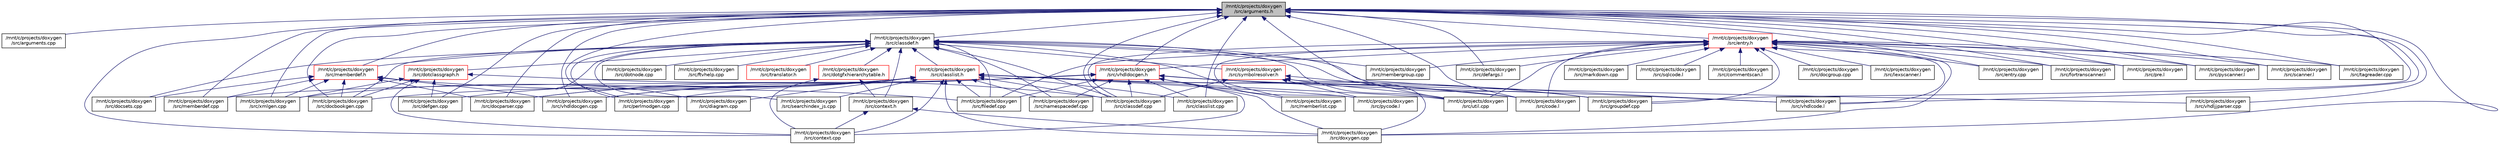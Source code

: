 digraph "/mnt/c/projects/doxygen/src/arguments.h"
{
 // LATEX_PDF_SIZE
  edge [fontname="Helvetica",fontsize="10",labelfontname="Helvetica",labelfontsize="10"];
  node [fontname="Helvetica",fontsize="10",shape=record];
  Node1 [label="/mnt/c/projects/doxygen\l/src/arguments.h",height=0.2,width=0.4,color="black", fillcolor="grey75", style="filled", fontcolor="black",tooltip=" "];
  Node1 -> Node2 [dir="back",color="midnightblue",fontsize="10",style="solid",fontname="Helvetica"];
  Node2 [label="/mnt/c/projects/doxygen\l/src/arguments.cpp",height=0.2,width=0.4,color="black", fillcolor="white", style="filled",URL="$arguments_8cpp.html",tooltip=" "];
  Node1 -> Node3 [dir="back",color="midnightblue",fontsize="10",style="solid",fontname="Helvetica"];
  Node3 [label="/mnt/c/projects/doxygen\l/src/classdef.cpp",height=0.2,width=0.4,color="black", fillcolor="white", style="filled",URL="$classdef_8cpp.html",tooltip=" "];
  Node1 -> Node4 [dir="back",color="midnightblue",fontsize="10",style="solid",fontname="Helvetica"];
  Node4 [label="/mnt/c/projects/doxygen\l/src/classdef.h",height=0.2,width=0.4,color="black", fillcolor="white", style="filled",URL="$classdef_8h.html",tooltip=" "];
  Node4 -> Node3 [dir="back",color="midnightblue",fontsize="10",style="solid",fontname="Helvetica"];
  Node4 -> Node5 [dir="back",color="midnightblue",fontsize="10",style="solid",fontname="Helvetica"];
  Node5 [label="/mnt/c/projects/doxygen\l/src/classlist.h",height=0.2,width=0.4,color="red", fillcolor="white", style="filled",URL="$classlist_8h.html",tooltip=" "];
  Node5 -> Node3 [dir="back",color="midnightblue",fontsize="10",style="solid",fontname="Helvetica"];
  Node5 -> Node6 [dir="back",color="midnightblue",fontsize="10",style="solid",fontname="Helvetica"];
  Node6 [label="/mnt/c/projects/doxygen\l/src/classlist.cpp",height=0.2,width=0.4,color="black", fillcolor="white", style="filled",URL="$classlist_8cpp.html",tooltip=" "];
  Node5 -> Node7 [dir="back",color="midnightblue",fontsize="10",style="solid",fontname="Helvetica"];
  Node7 [label="/mnt/c/projects/doxygen\l/src/code.l",height=0.2,width=0.4,color="black", fillcolor="white", style="filled",URL="$code_8l.html",tooltip=" "];
  Node5 -> Node8 [dir="back",color="midnightblue",fontsize="10",style="solid",fontname="Helvetica"];
  Node8 [label="/mnt/c/projects/doxygen\l/src/context.cpp",height=0.2,width=0.4,color="black", fillcolor="white", style="filled",URL="$context_8cpp.html",tooltip=" "];
  Node5 -> Node9 [dir="back",color="midnightblue",fontsize="10",style="solid",fontname="Helvetica"];
  Node9 [label="/mnt/c/projects/doxygen\l/src/defgen.cpp",height=0.2,width=0.4,color="black", fillcolor="white", style="filled",URL="$defgen_8cpp.html",tooltip=" "];
  Node5 -> Node10 [dir="back",color="midnightblue",fontsize="10",style="solid",fontname="Helvetica"];
  Node10 [label="/mnt/c/projects/doxygen\l/src/diagram.cpp",height=0.2,width=0.4,color="black", fillcolor="white", style="filled",URL="$diagram_8cpp.html",tooltip=" "];
  Node5 -> Node11 [dir="back",color="midnightblue",fontsize="10",style="solid",fontname="Helvetica"];
  Node11 [label="/mnt/c/projects/doxygen\l/src/docbookgen.cpp",height=0.2,width=0.4,color="black", fillcolor="white", style="filled",URL="$docbookgen_8cpp.html",tooltip=" "];
  Node5 -> Node12 [dir="back",color="midnightblue",fontsize="10",style="solid",fontname="Helvetica"];
  Node12 [label="/mnt/c/projects/doxygen\l/src/docparser.cpp",height=0.2,width=0.4,color="black", fillcolor="white", style="filled",URL="$docparser_8cpp.html",tooltip=" "];
  Node5 -> Node15 [dir="back",color="midnightblue",fontsize="10",style="solid",fontname="Helvetica"];
  Node15 [label="/mnt/c/projects/doxygen\l/src/doxygen.cpp",height=0.2,width=0.4,color="black", fillcolor="white", style="filled",URL="$doxygen_8cpp.html",tooltip=" "];
  Node5 -> Node16 [dir="back",color="midnightblue",fontsize="10",style="solid",fontname="Helvetica"];
  Node16 [label="/mnt/c/projects/doxygen\l/src/filedef.cpp",height=0.2,width=0.4,color="black", fillcolor="white", style="filled",URL="$filedef_8cpp.html",tooltip=" "];
  Node5 -> Node18 [dir="back",color="midnightblue",fontsize="10",style="solid",fontname="Helvetica"];
  Node18 [label="/mnt/c/projects/doxygen\l/src/groupdef.cpp",height=0.2,width=0.4,color="black", fillcolor="white", style="filled",URL="$groupdef_8cpp.html",tooltip=" "];
  Node5 -> Node21 [dir="back",color="midnightblue",fontsize="10",style="solid",fontname="Helvetica"];
  Node21 [label="/mnt/c/projects/doxygen\l/src/namespacedef.cpp",height=0.2,width=0.4,color="black", fillcolor="white", style="filled",URL="$namespacedef_8cpp.html",tooltip=" "];
  Node5 -> Node22 [dir="back",color="midnightblue",fontsize="10",style="solid",fontname="Helvetica"];
  Node22 [label="/mnt/c/projects/doxygen\l/src/perlmodgen.cpp",height=0.2,width=0.4,color="black", fillcolor="white", style="filled",URL="$perlmodgen_8cpp.html",tooltip=" "];
  Node5 -> Node23 [dir="back",color="midnightblue",fontsize="10",style="solid",fontname="Helvetica"];
  Node23 [label="/mnt/c/projects/doxygen\l/src/pycode.l",height=0.2,width=0.4,color="black", fillcolor="white", style="filled",URL="$pycode_8l.html",tooltip=" "];
  Node5 -> Node25 [dir="back",color="midnightblue",fontsize="10",style="solid",fontname="Helvetica"];
  Node25 [label="/mnt/c/projects/doxygen\l/src/searchindex_js.cpp",height=0.2,width=0.4,color="black", fillcolor="white", style="filled",URL="$searchindex__js_8cpp.html",tooltip=" "];
  Node5 -> Node26 [dir="back",color="midnightblue",fontsize="10",style="solid",fontname="Helvetica"];
  Node26 [label="/mnt/c/projects/doxygen\l/src/util.cpp",height=0.2,width=0.4,color="black", fillcolor="white", style="filled",URL="$util_8cpp.html",tooltip=" "];
  Node5 -> Node27 [dir="back",color="midnightblue",fontsize="10",style="solid",fontname="Helvetica"];
  Node27 [label="/mnt/c/projects/doxygen\l/src/vhdldocgen.cpp",height=0.2,width=0.4,color="black", fillcolor="white", style="filled",URL="$vhdldocgen_8cpp.html",tooltip=" "];
  Node5 -> Node28 [dir="back",color="midnightblue",fontsize="10",style="solid",fontname="Helvetica"];
  Node28 [label="/mnt/c/projects/doxygen\l/src/xmlgen.cpp",height=0.2,width=0.4,color="black", fillcolor="white", style="filled",URL="$xmlgen_8cpp.html",tooltip=" "];
  Node4 -> Node29 [dir="back",color="midnightblue",fontsize="10",style="solid",fontname="Helvetica"];
  Node29 [label="/mnt/c/projects/doxygen\l/src/context.h",height=0.2,width=0.4,color="black", fillcolor="white", style="filled",URL="$context_8h.html",tooltip=" "];
  Node29 -> Node8 [dir="back",color="midnightblue",fontsize="10",style="solid",fontname="Helvetica"];
  Node29 -> Node15 [dir="back",color="midnightblue",fontsize="10",style="solid",fontname="Helvetica"];
  Node4 -> Node10 [dir="back",color="midnightblue",fontsize="10",style="solid",fontname="Helvetica"];
  Node4 -> Node11 [dir="back",color="midnightblue",fontsize="10",style="solid",fontname="Helvetica"];
  Node4 -> Node30 [dir="back",color="midnightblue",fontsize="10",style="solid",fontname="Helvetica"];
  Node30 [label="/mnt/c/projects/doxygen\l/src/docsets.cpp",height=0.2,width=0.4,color="black", fillcolor="white", style="filled",URL="$docsets_8cpp.html",tooltip=" "];
  Node4 -> Node31 [dir="back",color="midnightblue",fontsize="10",style="solid",fontname="Helvetica"];
  Node31 [label="/mnt/c/projects/doxygen\l/src/dotclassgraph.h",height=0.2,width=0.4,color="red", fillcolor="white", style="filled",URL="$dotclassgraph_8h.html",tooltip=" "];
  Node31 -> Node3 [dir="back",color="midnightblue",fontsize="10",style="solid",fontname="Helvetica"];
  Node31 -> Node8 [dir="back",color="midnightblue",fontsize="10",style="solid",fontname="Helvetica"];
  Node31 -> Node9 [dir="back",color="midnightblue",fontsize="10",style="solid",fontname="Helvetica"];
  Node31 -> Node11 [dir="back",color="midnightblue",fontsize="10",style="solid",fontname="Helvetica"];
  Node31 -> Node28 [dir="back",color="midnightblue",fontsize="10",style="solid",fontname="Helvetica"];
  Node4 -> Node34 [dir="back",color="midnightblue",fontsize="10",style="solid",fontname="Helvetica"];
  Node34 [label="/mnt/c/projects/doxygen\l/src/dotgfxhierarchytable.h",height=0.2,width=0.4,color="red", fillcolor="white", style="filled",URL="$dotgfxhierarchytable_8h.html",tooltip=" "];
  Node34 -> Node8 [dir="back",color="midnightblue",fontsize="10",style="solid",fontname="Helvetica"];
  Node34 -> Node29 [dir="back",color="midnightblue",fontsize="10",style="solid",fontname="Helvetica"];
  Node4 -> Node35 [dir="back",color="midnightblue",fontsize="10",style="solid",fontname="Helvetica"];
  Node35 [label="/mnt/c/projects/doxygen\l/src/dotnode.cpp",height=0.2,width=0.4,color="black", fillcolor="white", style="filled",URL="$dotnode_8cpp.html",tooltip=" "];
  Node4 -> Node16 [dir="back",color="midnightblue",fontsize="10",style="solid",fontname="Helvetica"];
  Node4 -> Node36 [dir="back",color="midnightblue",fontsize="10",style="solid",fontname="Helvetica"];
  Node36 [label="/mnt/c/projects/doxygen\l/src/ftvhelp.cpp",height=0.2,width=0.4,color="black", fillcolor="white", style="filled",URL="$ftvhelp_8cpp.html",tooltip=" "];
  Node4 -> Node18 [dir="back",color="midnightblue",fontsize="10",style="solid",fontname="Helvetica"];
  Node4 -> Node37 [dir="back",color="midnightblue",fontsize="10",style="solid",fontname="Helvetica"];
  Node37 [label="/mnt/c/projects/doxygen\l/src/memberdef.h",height=0.2,width=0.4,color="red", fillcolor="white", style="filled",URL="$memberdef_8h.html",tooltip=" "];
  Node37 -> Node11 [dir="back",color="midnightblue",fontsize="10",style="solid",fontname="Helvetica"];
  Node37 -> Node12 [dir="back",color="midnightblue",fontsize="10",style="solid",fontname="Helvetica"];
  Node37 -> Node30 [dir="back",color="midnightblue",fontsize="10",style="solid",fontname="Helvetica"];
  Node37 -> Node16 [dir="back",color="midnightblue",fontsize="10",style="solid",fontname="Helvetica"];
  Node37 -> Node40 [dir="back",color="midnightblue",fontsize="10",style="solid",fontname="Helvetica"];
  Node40 [label="/mnt/c/projects/doxygen\l/src/memberdef.cpp",height=0.2,width=0.4,color="black", fillcolor="white", style="filled",URL="$memberdef_8cpp.html",tooltip=" "];
  Node37 -> Node27 [dir="back",color="midnightblue",fontsize="10",style="solid",fontname="Helvetica"];
  Node37 -> Node28 [dir="back",color="midnightblue",fontsize="10",style="solid",fontname="Helvetica"];
  Node4 -> Node71 [dir="back",color="midnightblue",fontsize="10",style="solid",fontname="Helvetica"];
  Node71 [label="/mnt/c/projects/doxygen\l/src/membergroup.cpp",height=0.2,width=0.4,color="black", fillcolor="white", style="filled",URL="$membergroup_8cpp.html",tooltip=" "];
  Node4 -> Node72 [dir="back",color="midnightblue",fontsize="10",style="solid",fontname="Helvetica"];
  Node72 [label="/mnt/c/projects/doxygen\l/src/memberlist.cpp",height=0.2,width=0.4,color="black", fillcolor="white", style="filled",URL="$memberlist_8cpp.html",tooltip=" "];
  Node4 -> Node21 [dir="back",color="midnightblue",fontsize="10",style="solid",fontname="Helvetica"];
  Node4 -> Node22 [dir="back",color="midnightblue",fontsize="10",style="solid",fontname="Helvetica"];
  Node4 -> Node25 [dir="back",color="midnightblue",fontsize="10",style="solid",fontname="Helvetica"];
  Node4 -> Node115 [dir="back",color="midnightblue",fontsize="10",style="solid",fontname="Helvetica"];
  Node115 [label="/mnt/c/projects/doxygen\l/src/symbolresolver.h",height=0.2,width=0.4,color="red", fillcolor="white", style="filled",URL="$symbolresolver_8h.html",tooltip=" "];
  Node115 -> Node3 [dir="back",color="midnightblue",fontsize="10",style="solid",fontname="Helvetica"];
  Node115 -> Node7 [dir="back",color="midnightblue",fontsize="10",style="solid",fontname="Helvetica"];
  Node115 -> Node15 [dir="back",color="midnightblue",fontsize="10",style="solid",fontname="Helvetica"];
  Node115 -> Node23 [dir="back",color="midnightblue",fontsize="10",style="solid",fontname="Helvetica"];
  Node115 -> Node26 [dir="back",color="midnightblue",fontsize="10",style="solid",fontname="Helvetica"];
  Node4 -> Node116 [dir="back",color="midnightblue",fontsize="10",style="solid",fontname="Helvetica"];
  Node116 [label="/mnt/c/projects/doxygen\l/src/translator.h",height=0.2,width=0.4,color="red", fillcolor="white", style="filled",URL="$translator_8h.html",tooltip=" "];
  Node4 -> Node26 [dir="back",color="midnightblue",fontsize="10",style="solid",fontname="Helvetica"];
  Node4 -> Node80 [dir="back",color="midnightblue",fontsize="10",style="solid",fontname="Helvetica"];
  Node80 [label="/mnt/c/projects/doxygen\l/src/vhdlcode.l",height=0.2,width=0.4,color="black", fillcolor="white", style="filled",URL="$vhdlcode_8l.html",tooltip=" "];
  Node1 -> Node6 [dir="back",color="midnightblue",fontsize="10",style="solid",fontname="Helvetica"];
  Node1 -> Node7 [dir="back",color="midnightblue",fontsize="10",style="solid",fontname="Helvetica"];
  Node1 -> Node8 [dir="back",color="midnightblue",fontsize="10",style="solid",fontname="Helvetica"];
  Node1 -> Node99 [dir="back",color="midnightblue",fontsize="10",style="solid",fontname="Helvetica"];
  Node99 [label="/mnt/c/projects/doxygen\l/src/defargs.l",height=0.2,width=0.4,color="black", fillcolor="white", style="filled",URL="$defargs_8l.html",tooltip=" "];
  Node1 -> Node9 [dir="back",color="midnightblue",fontsize="10",style="solid",fontname="Helvetica"];
  Node1 -> Node11 [dir="back",color="midnightblue",fontsize="10",style="solid",fontname="Helvetica"];
  Node1 -> Node12 [dir="back",color="midnightblue",fontsize="10",style="solid",fontname="Helvetica"];
  Node1 -> Node15 [dir="back",color="midnightblue",fontsize="10",style="solid",fontname="Helvetica"];
  Node1 -> Node61 [dir="back",color="midnightblue",fontsize="10",style="solid",fontname="Helvetica"];
  Node61 [label="/mnt/c/projects/doxygen\l/src/entry.cpp",height=0.2,width=0.4,color="black", fillcolor="white", style="filled",URL="$entry_8cpp.html",tooltip=" "];
  Node1 -> Node120 [dir="back",color="midnightblue",fontsize="10",style="solid",fontname="Helvetica"];
  Node120 [label="/mnt/c/projects/doxygen\l/src/entry.h",height=0.2,width=0.4,color="red", fillcolor="white", style="filled",URL="$entry_8h.html",tooltip=" "];
  Node120 -> Node3 [dir="back",color="midnightblue",fontsize="10",style="solid",fontname="Helvetica"];
  Node120 -> Node7 [dir="back",color="midnightblue",fontsize="10",style="solid",fontname="Helvetica"];
  Node120 -> Node47 [dir="back",color="midnightblue",fontsize="10",style="solid",fontname="Helvetica"];
  Node47 [label="/mnt/c/projects/doxygen\l/src/commentscan.l",height=0.2,width=0.4,color="black", fillcolor="white", style="filled",URL="$commentscan_8l.html",tooltip=" "];
  Node120 -> Node99 [dir="back",color="midnightblue",fontsize="10",style="solid",fontname="Helvetica"];
  Node120 -> Node51 [dir="back",color="midnightblue",fontsize="10",style="solid",fontname="Helvetica"];
  Node51 [label="/mnt/c/projects/doxygen\l/src/docgroup.cpp",height=0.2,width=0.4,color="black", fillcolor="white", style="filled",URL="$docgroup_8cpp.html",tooltip=" "];
  Node120 -> Node15 [dir="back",color="midnightblue",fontsize="10",style="solid",fontname="Helvetica"];
  Node120 -> Node61 [dir="back",color="midnightblue",fontsize="10",style="solid",fontname="Helvetica"];
  Node120 -> Node16 [dir="back",color="midnightblue",fontsize="10",style="solid",fontname="Helvetica"];
  Node120 -> Node63 [dir="back",color="midnightblue",fontsize="10",style="solid",fontname="Helvetica"];
  Node63 [label="/mnt/c/projects/doxygen\l/src/fortranscanner.l",height=0.2,width=0.4,color="black", fillcolor="white", style="filled",URL="$fortranscanner_8l.html",tooltip=" "];
  Node120 -> Node18 [dir="back",color="midnightblue",fontsize="10",style="solid",fontname="Helvetica"];
  Node120 -> Node105 [dir="back",color="midnightblue",fontsize="10",style="solid",fontname="Helvetica"];
  Node105 [label="/mnt/c/projects/doxygen\l/src/lexscanner.l",height=0.2,width=0.4,color="black", fillcolor="white", style="filled",URL="$lexscanner_8l.html",tooltip=" "];
  Node120 -> Node70 [dir="back",color="midnightblue",fontsize="10",style="solid",fontname="Helvetica"];
  Node70 [label="/mnt/c/projects/doxygen\l/src/markdown.cpp",height=0.2,width=0.4,color="black", fillcolor="white", style="filled",URL="$markdown_8cpp.html",tooltip=" "];
  Node120 -> Node71 [dir="back",color="midnightblue",fontsize="10",style="solid",fontname="Helvetica"];
  Node120 -> Node84 [dir="back",color="midnightblue",fontsize="10",style="solid",fontname="Helvetica"];
  Node84 [label="/mnt/c/projects/doxygen\l/src/pre.l",height=0.2,width=0.4,color="black", fillcolor="white", style="filled",URL="$pre_8l.html",tooltip=" "];
  Node120 -> Node23 [dir="back",color="midnightblue",fontsize="10",style="solid",fontname="Helvetica"];
  Node120 -> Node85 [dir="back",color="midnightblue",fontsize="10",style="solid",fontname="Helvetica"];
  Node85 [label="/mnt/c/projects/doxygen\l/src/pyscanner.l",height=0.2,width=0.4,color="black", fillcolor="white", style="filled",URL="$pyscanner_8l.html",tooltip=" "];
  Node120 -> Node88 [dir="back",color="midnightblue",fontsize="10",style="solid",fontname="Helvetica"];
  Node88 [label="/mnt/c/projects/doxygen\l/src/scanner.l",height=0.2,width=0.4,color="black", fillcolor="white", style="filled",URL="$scanner_8l.html",tooltip=" "];
  Node120 -> Node79 [dir="back",color="midnightblue",fontsize="10",style="solid",fontname="Helvetica"];
  Node79 [label="/mnt/c/projects/doxygen\l/src/sqlcode.l",height=0.2,width=0.4,color="black", fillcolor="white", style="filled",URL="$sqlcode_8l.html",tooltip=" "];
  Node120 -> Node91 [dir="back",color="midnightblue",fontsize="10",style="solid",fontname="Helvetica"];
  Node91 [label="/mnt/c/projects/doxygen\l/src/tagreader.cpp",height=0.2,width=0.4,color="black", fillcolor="white", style="filled",URL="$tagreader_8cpp.html",tooltip=" "];
  Node120 -> Node26 [dir="back",color="midnightblue",fontsize="10",style="solid",fontname="Helvetica"];
  Node120 -> Node80 [dir="back",color="midnightblue",fontsize="10",style="solid",fontname="Helvetica"];
  Node120 -> Node122 [dir="back",color="midnightblue",fontsize="10",style="solid",fontname="Helvetica"];
  Node122 [label="/mnt/c/projects/doxygen\l/src/vhdldocgen.h",height=0.2,width=0.4,color="red", fillcolor="white", style="filled",URL="$vhdldocgen_8h.html",tooltip=" "];
  Node122 -> Node3 [dir="back",color="midnightblue",fontsize="10",style="solid",fontname="Helvetica"];
  Node122 -> Node6 [dir="back",color="midnightblue",fontsize="10",style="solid",fontname="Helvetica"];
  Node122 -> Node8 [dir="back",color="midnightblue",fontsize="10",style="solid",fontname="Helvetica"];
  Node122 -> Node12 [dir="back",color="midnightblue",fontsize="10",style="solid",fontname="Helvetica"];
  Node122 -> Node15 [dir="back",color="midnightblue",fontsize="10",style="solid",fontname="Helvetica"];
  Node122 -> Node16 [dir="back",color="midnightblue",fontsize="10",style="solid",fontname="Helvetica"];
  Node122 -> Node18 [dir="back",color="midnightblue",fontsize="10",style="solid",fontname="Helvetica"];
  Node122 -> Node40 [dir="back",color="midnightblue",fontsize="10",style="solid",fontname="Helvetica"];
  Node122 -> Node72 [dir="back",color="midnightblue",fontsize="10",style="solid",fontname="Helvetica"];
  Node122 -> Node21 [dir="back",color="midnightblue",fontsize="10",style="solid",fontname="Helvetica"];
  Node122 -> Node80 [dir="back",color="midnightblue",fontsize="10",style="solid",fontname="Helvetica"];
  Node122 -> Node27 [dir="back",color="midnightblue",fontsize="10",style="solid",fontname="Helvetica"];
  Node122 -> Node81 [dir="back",color="midnightblue",fontsize="10",style="solid",fontname="Helvetica"];
  Node81 [label="/mnt/c/projects/doxygen\l/src/vhdljjparser.cpp",height=0.2,width=0.4,color="black", fillcolor="white", style="filled",URL="$vhdljjparser_8cpp.html",tooltip=" "];
  Node1 -> Node63 [dir="back",color="midnightblue",fontsize="10",style="solid",fontname="Helvetica"];
  Node1 -> Node18 [dir="back",color="midnightblue",fontsize="10",style="solid",fontname="Helvetica"];
  Node1 -> Node40 [dir="back",color="midnightblue",fontsize="10",style="solid",fontname="Helvetica"];
  Node1 -> Node37 [dir="back",color="midnightblue",fontsize="10",style="solid",fontname="Helvetica"];
  Node1 -> Node22 [dir="back",color="midnightblue",fontsize="10",style="solid",fontname="Helvetica"];
  Node1 -> Node84 [dir="back",color="midnightblue",fontsize="10",style="solid",fontname="Helvetica"];
  Node1 -> Node85 [dir="back",color="midnightblue",fontsize="10",style="solid",fontname="Helvetica"];
  Node1 -> Node88 [dir="back",color="midnightblue",fontsize="10",style="solid",fontname="Helvetica"];
  Node1 -> Node91 [dir="back",color="midnightblue",fontsize="10",style="solid",fontname="Helvetica"];
  Node1 -> Node26 [dir="back",color="midnightblue",fontsize="10",style="solid",fontname="Helvetica"];
  Node1 -> Node80 [dir="back",color="midnightblue",fontsize="10",style="solid",fontname="Helvetica"];
  Node1 -> Node27 [dir="back",color="midnightblue",fontsize="10",style="solid",fontname="Helvetica"];
  Node1 -> Node122 [dir="back",color="midnightblue",fontsize="10",style="solid",fontname="Helvetica"];
  Node1 -> Node81 [dir="back",color="midnightblue",fontsize="10",style="solid",fontname="Helvetica"];
  Node1 -> Node28 [dir="back",color="midnightblue",fontsize="10",style="solid",fontname="Helvetica"];
}
